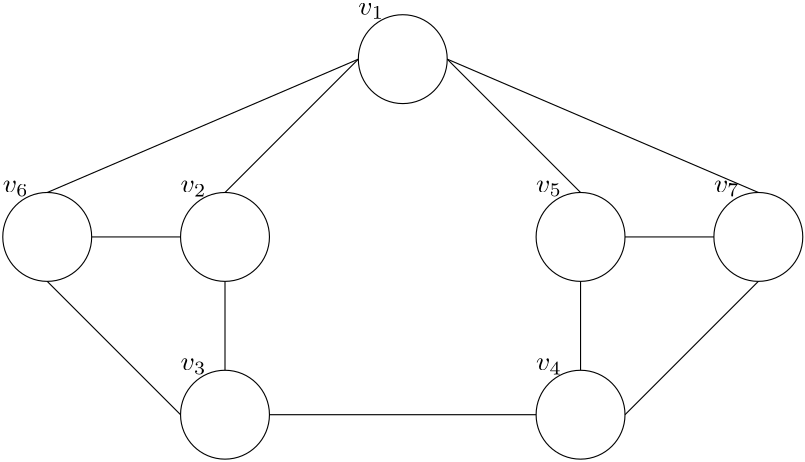 <?xml version="1.0"?>
<!DOCTYPE ipe SYSTEM "ipe.dtd">
<ipe version="70218" creator="Ipe 7.2.24">
<info created="D:20230125171452" modified="D:20230127120654"/>
<ipestyle name="basic">
<symbol name="arrow/arc(spx)">
<path stroke="sym-stroke" fill="sym-stroke" pen="sym-pen">
0 0 m
-1 0.333 l
-1 -0.333 l
h
</path>
</symbol>
<symbol name="arrow/farc(spx)">
<path stroke="sym-stroke" fill="white" pen="sym-pen">
0 0 m
-1 0.333 l
-1 -0.333 l
h
</path>
</symbol>
<symbol name="arrow/ptarc(spx)">
<path stroke="sym-stroke" fill="sym-stroke" pen="sym-pen">
0 0 m
-1 0.333 l
-0.8 0 l
-1 -0.333 l
h
</path>
</symbol>
<symbol name="arrow/fptarc(spx)">
<path stroke="sym-stroke" fill="white" pen="sym-pen">
0 0 m
-1 0.333 l
-0.8 0 l
-1 -0.333 l
h
</path>
</symbol>
<symbol name="mark/circle(sx)" transformations="translations">
<path fill="sym-stroke">
0.6 0 0 0.6 0 0 e
0.4 0 0 0.4 0 0 e
</path>
</symbol>
<symbol name="mark/disk(sx)" transformations="translations">
<path fill="sym-stroke">
0.6 0 0 0.6 0 0 e
</path>
</symbol>
<symbol name="mark/fdisk(sfx)" transformations="translations">
<group>
<path fill="sym-fill">
0.5 0 0 0.5 0 0 e
</path>
<path fill="sym-stroke" fillrule="eofill">
0.6 0 0 0.6 0 0 e
0.4 0 0 0.4 0 0 e
</path>
</group>
</symbol>
<symbol name="mark/box(sx)" transformations="translations">
<path fill="sym-stroke" fillrule="eofill">
-0.6 -0.6 m
0.6 -0.6 l
0.6 0.6 l
-0.6 0.6 l
h
-0.4 -0.4 m
0.4 -0.4 l
0.4 0.4 l
-0.4 0.4 l
h
</path>
</symbol>
<symbol name="mark/square(sx)" transformations="translations">
<path fill="sym-stroke">
-0.6 -0.6 m
0.6 -0.6 l
0.6 0.6 l
-0.6 0.6 l
h
</path>
</symbol>
<symbol name="mark/fsquare(sfx)" transformations="translations">
<group>
<path fill="sym-fill">
-0.5 -0.5 m
0.5 -0.5 l
0.5 0.5 l
-0.5 0.5 l
h
</path>
<path fill="sym-stroke" fillrule="eofill">
-0.6 -0.6 m
0.6 -0.6 l
0.6 0.6 l
-0.6 0.6 l
h
-0.4 -0.4 m
0.4 -0.4 l
0.4 0.4 l
-0.4 0.4 l
h
</path>
</group>
</symbol>
<symbol name="mark/cross(sx)" transformations="translations">
<group>
<path fill="sym-stroke">
-0.43 -0.57 m
0.57 0.43 l
0.43 0.57 l
-0.57 -0.43 l
h
</path>
<path fill="sym-stroke">
-0.43 0.57 m
0.57 -0.43 l
0.43 -0.57 l
-0.57 0.43 l
h
</path>
</group>
</symbol>
<symbol name="arrow/fnormal(spx)">
<path stroke="sym-stroke" fill="white" pen="sym-pen">
0 0 m
-1 0.333 l
-1 -0.333 l
h
</path>
</symbol>
<symbol name="arrow/pointed(spx)">
<path stroke="sym-stroke" fill="sym-stroke" pen="sym-pen">
0 0 m
-1 0.333 l
-0.8 0 l
-1 -0.333 l
h
</path>
</symbol>
<symbol name="arrow/fpointed(spx)">
<path stroke="sym-stroke" fill="white" pen="sym-pen">
0 0 m
-1 0.333 l
-0.8 0 l
-1 -0.333 l
h
</path>
</symbol>
<symbol name="arrow/linear(spx)">
<path stroke="sym-stroke" pen="sym-pen">
-1 0.333 m
0 0 l
-1 -0.333 l
</path>
</symbol>
<symbol name="arrow/fdouble(spx)">
<path stroke="sym-stroke" fill="white" pen="sym-pen">
0 0 m
-1 0.333 l
-1 -0.333 l
h
-1 0 m
-2 0.333 l
-2 -0.333 l
h
</path>
</symbol>
<symbol name="arrow/double(spx)">
<path stroke="sym-stroke" fill="sym-stroke" pen="sym-pen">
0 0 m
-1 0.333 l
-1 -0.333 l
h
-1 0 m
-2 0.333 l
-2 -0.333 l
h
</path>
</symbol>
<symbol name="arrow/mid-normal(spx)">
<path stroke="sym-stroke" fill="sym-stroke" pen="sym-pen">
0.5 0 m
-0.5 0.333 l
-0.5 -0.333 l
h
</path>
</symbol>
<symbol name="arrow/mid-fnormal(spx)">
<path stroke="sym-stroke" fill="white" pen="sym-pen">
0.5 0 m
-0.5 0.333 l
-0.5 -0.333 l
h
</path>
</symbol>
<symbol name="arrow/mid-pointed(spx)">
<path stroke="sym-stroke" fill="sym-stroke" pen="sym-pen">
0.5 0 m
-0.5 0.333 l
-0.3 0 l
-0.5 -0.333 l
h
</path>
</symbol>
<symbol name="arrow/mid-fpointed(spx)">
<path stroke="sym-stroke" fill="white" pen="sym-pen">
0.5 0 m
-0.5 0.333 l
-0.3 0 l
-0.5 -0.333 l
h
</path>
</symbol>
<symbol name="arrow/mid-double(spx)">
<path stroke="sym-stroke" fill="sym-stroke" pen="sym-pen">
1 0 m
0 0.333 l
0 -0.333 l
h
0 0 m
-1 0.333 l
-1 -0.333 l
h
</path>
</symbol>
<symbol name="arrow/mid-fdouble(spx)">
<path stroke="sym-stroke" fill="white" pen="sym-pen">
1 0 m
0 0.333 l
0 -0.333 l
h
0 0 m
-1 0.333 l
-1 -0.333 l
h
</path>
</symbol>
<anglesize name="22.5 deg" value="22.5"/>
<anglesize name="30 deg" value="30"/>
<anglesize name="45 deg" value="45"/>
<anglesize name="60 deg" value="60"/>
<anglesize name="90 deg" value="90"/>
<arrowsize name="large" value="10"/>
<arrowsize name="small" value="5"/>
<arrowsize name="tiny" value="3"/>
<color name="blue" value="0 0 1"/>
<color name="brown" value="0.647 0.165 0.165"/>
<color name="darkblue" value="0 0 0.545"/>
<color name="darkcyan" value="0 0.545 0.545"/>
<color name="darkgray" value="0.663"/>
<color name="darkgreen" value="0 0.392 0"/>
<color name="darkmagenta" value="0.545 0 0.545"/>
<color name="darkorange" value="1 0.549 0"/>
<color name="darkred" value="0.545 0 0"/>
<color name="gold" value="1 0.843 0"/>
<color name="gray" value="0.745"/>
<color name="green" value="0 1 0"/>
<color name="lightblue" value="0.678 0.847 0.902"/>
<color name="lightcyan" value="0.878 1 1"/>
<color name="lightgray" value="0.827"/>
<color name="lightgreen" value="0.565 0.933 0.565"/>
<color name="lightyellow" value="1 1 0.878"/>
<color name="navy" value="0 0 0.502"/>
<color name="orange" value="1 0.647 0"/>
<color name="pink" value="1 0.753 0.796"/>
<color name="purple" value="0.627 0.125 0.941"/>
<color name="red" value="1 0 0"/>
<color name="seagreen" value="0.18 0.545 0.341"/>
<color name="turquoise" value="0.251 0.878 0.816"/>
<color name="violet" value="0.933 0.51 0.933"/>
<color name="yellow" value="1 1 0"/>
<dashstyle name="dash dot dotted" value="[4 2 1 2 1 2] 0"/>
<dashstyle name="dash dotted" value="[4 2 1 2] 0"/>
<dashstyle name="dashed" value="[4] 0"/>
<dashstyle name="dotted" value="[1 3] 0"/>
<gridsize name="10 pts (~3.5 mm)" value="10"/>
<gridsize name="14 pts (~5 mm)" value="14"/>
<gridsize name="16 pts (~6 mm)" value="16"/>
<gridsize name="20 pts (~7 mm)" value="20"/>
<gridsize name="28 pts (~10 mm)" value="28"/>
<gridsize name="32 pts (~12 mm)" value="32"/>
<gridsize name="4 pts" value="4"/>
<gridsize name="56 pts (~20 mm)" value="56"/>
<gridsize name="8 pts (~3 mm)" value="8"/>
<opacity name="10%" value="0.1"/>
<opacity name="30%" value="0.3"/>
<opacity name="50%" value="0.5"/>
<opacity name="75%" value="0.75"/>
<pen name="fat" value="1.2"/>
<pen name="heavier" value="0.8"/>
<pen name="ultrafat" value="2"/>
<symbolsize name="large" value="5"/>
<symbolsize name="small" value="2"/>
<symbolsize name="tiny" value="1.1"/>
<textsize name="Huge" value="\Huge"/>
<textsize name="LARGE" value="\LARGE"/>
<textsize name="Large" value="\Large"/>
<textsize name="footnote" value="\footnotesize"/>
<textsize name="huge" value="\huge"/>
<textsize name="large" value="\large"/>
<textsize name="small" value="\small"/>
<textsize name="tiny" value="\tiny"/>
<textstyle name="center" begin="\begin{center}" end="\end{center}"/>
<textstyle name="item" begin="\begin{itemize}\item{}" end="\end{itemize}"/>
<textstyle name="itemize" begin="\begin{itemize}" end="\end{itemize}"/>
<tiling name="falling" angle="-60" step="4" width="1"/>
<tiling name="rising" angle="30" step="4" width="1"/>
</ipestyle>
<page>
<layer name="alpha"/>
<layer name="gamma"/>
<layer name="delta"/>
<layer name="epsilon"/>
<layer name="zeta"/>
<layer name="eta"/>
<layer name="theta"/>
<layer name="beta"/>
<layer name="lambda"/>
<layer name="iota"/>
<layer name="kappa"/>
<view layers="alpha gamma" active="alpha"/>
<view layers="alpha gamma delta" active="delta"/>
<view layers="alpha gamma delta epsilon" active="epsilon"/>
<view layers="alpha gamma delta beta" active="beta"/>
<view layers="alpha gamma delta zeta beta" active="zeta"/>
<view layers="alpha gamma delta zeta eta beta" active="eta"/>
<view layers="alpha gamma delta zeta beta lambda" active="lambda"/>
<view layers="alpha gamma delta zeta theta beta lambda" active="theta"/>
<view layers="alpha gamma delta zeta beta lambda iota" active="iota"/>
<view layers="alpha gamma delta zeta beta lambda kappa" active="kappa"/>
<path layer="alpha" stroke="black">
16 0 0 16 192 576 e
</path>
<path matrix="1 0 0 1 -64 0" stroke="black">
16 0 0 16 192 576 e
</path>
<path matrix="1 0 0 1 128 0" stroke="black">
16 0 0 16 192 576 e
</path>
<path matrix="1 0 0 1 192 0" stroke="black">
16 0 0 16 192 576 e
</path>
<path matrix="1 0 0 1 64 64" stroke="black">
16 0 0 16 192 576 e
</path>
<path matrix="1 0 0 1 0 -64" stroke="black">
16 0 0 16 192 576 e
</path>
<path matrix="1 0 0 1 128 -64" stroke="black">
16 0 0 16 192 576 e
</path>
<path stroke="black">
240 640 m
192 592 l
</path>
<path stroke="black">
144 576 m
176 576 l
</path>
<path stroke="black">
336 576 m
368 576 l
</path>
<path stroke="black">
320 592 m
272 640 l
</path>
<path stroke="black">
384 592 m
272 640 l
</path>
<path stroke="black">
128 592 m
240 640 l
</path>
<path stroke="black">
192 560 m
192 528 l
</path>
<path stroke="black">
320 560 m
320 528 l
</path>
<path stroke="black">
208 512 m
304 512 l
</path>
<path stroke="black">
336 512 m
384 560 l
</path>
<path stroke="black">
176 512 m
128 560 l
</path>
<text layer="gamma" matrix="1 0 0 1 16 0" transformations="translations" pos="224 656" stroke="black" type="label" width="9.298" height="4.294" depth="1.49" valign="baseline" style="math">v_1</text>
<text matrix="1 0 0 1 -48 -64" transformations="translations" pos="224 656" stroke="black" type="label" width="9.298" height="4.294" depth="1.49" valign="baseline" style="math">v_2</text>
<text matrix="1 0 0 1 -48 -128" transformations="translations" pos="224 656" stroke="black" type="label" width="9.298" height="4.294" depth="1.49" valign="baseline" style="math">v_3</text>
<text matrix="1 0 0 1 80 -128" transformations="translations" pos="224 656" stroke="black" type="label" width="9.298" height="4.294" depth="1.49" valign="baseline" style="math">v_4</text>
<text matrix="1 0 0 1 80 -64" transformations="translations" pos="224 656" stroke="black" type="label" width="9.298" height="4.294" depth="1.49" valign="baseline" style="math">v_5</text>
<text matrix="1 0 0 1 -112 -64" transformations="translations" pos="224 656" stroke="black" type="label" width="9.298" height="4.294" depth="1.49" valign="baseline" style="math">v_6
</text>
<text matrix="1 0 0 1 144 -64" transformations="translations" pos="224 656" stroke="black" type="label" width="9.298" height="4.294" depth="1.49" valign="baseline" style="math">v_7
</text>
<text layer="delta" matrix="1 0 0 1 -2.52474 -2.16406" transformations="translations" pos="256 640" stroke="black" type="label" width="4.981" height="6.42" depth="0" valign="baseline">1</text>
<text layer="epsilon" matrix="1 0 0 1 -66.5247 -66.1641" transformations="translations" pos="256 640" stroke="black" type="label" width="4.981" height="6.42" depth="0" valign="baseline">1</text>
<text layer="zeta" matrix="1 0 0 1 -66.5247 -130.164" transformations="translations" pos="256 640" stroke="black" type="label" width="4.981" height="6.42" depth="0" valign="baseline">1</text>
<text layer="eta" matrix="1 0 0 1 61.4753 -130.164" transformations="translations" pos="256 640" stroke="black" type="label" width="4.981" height="6.42" depth="0" valign="baseline">1</text>
<text layer="theta" matrix="1 0 0 1 61.4753 -66.1641" transformations="translations" pos="256 640" stroke="black" type="label" width="4.981" height="6.42" depth="0" valign="baseline">1</text>
<text layer="beta" matrix="1 0 0 1 -66.5247 -66.1641" transformations="translations" pos="256 640" stroke="black" type="label" width="4.981" height="6.42" depth="0" valign="baseline">2</text>
<text layer="lambda" matrix="1 0 0 1 61.4753 -130.164" transformations="translations" pos="256 640" stroke="black" type="label" width="4.981" height="6.42" depth="0" valign="baseline">2</text>
<text layer="iota" matrix="1 0 0 1 61.4753 -66.1641" transformations="translations" pos="256 640" stroke="black" type="label" width="4.981" height="6.42" depth="0" valign="baseline">2</text>
<text layer="kappa" matrix="1 0 0 1 61.4753 -66.1641" transformations="translations" pos="256 640" stroke="black" type="label" width="4.981" height="6.42" depth="0" valign="baseline">3</text>
</page>
</ipe>

